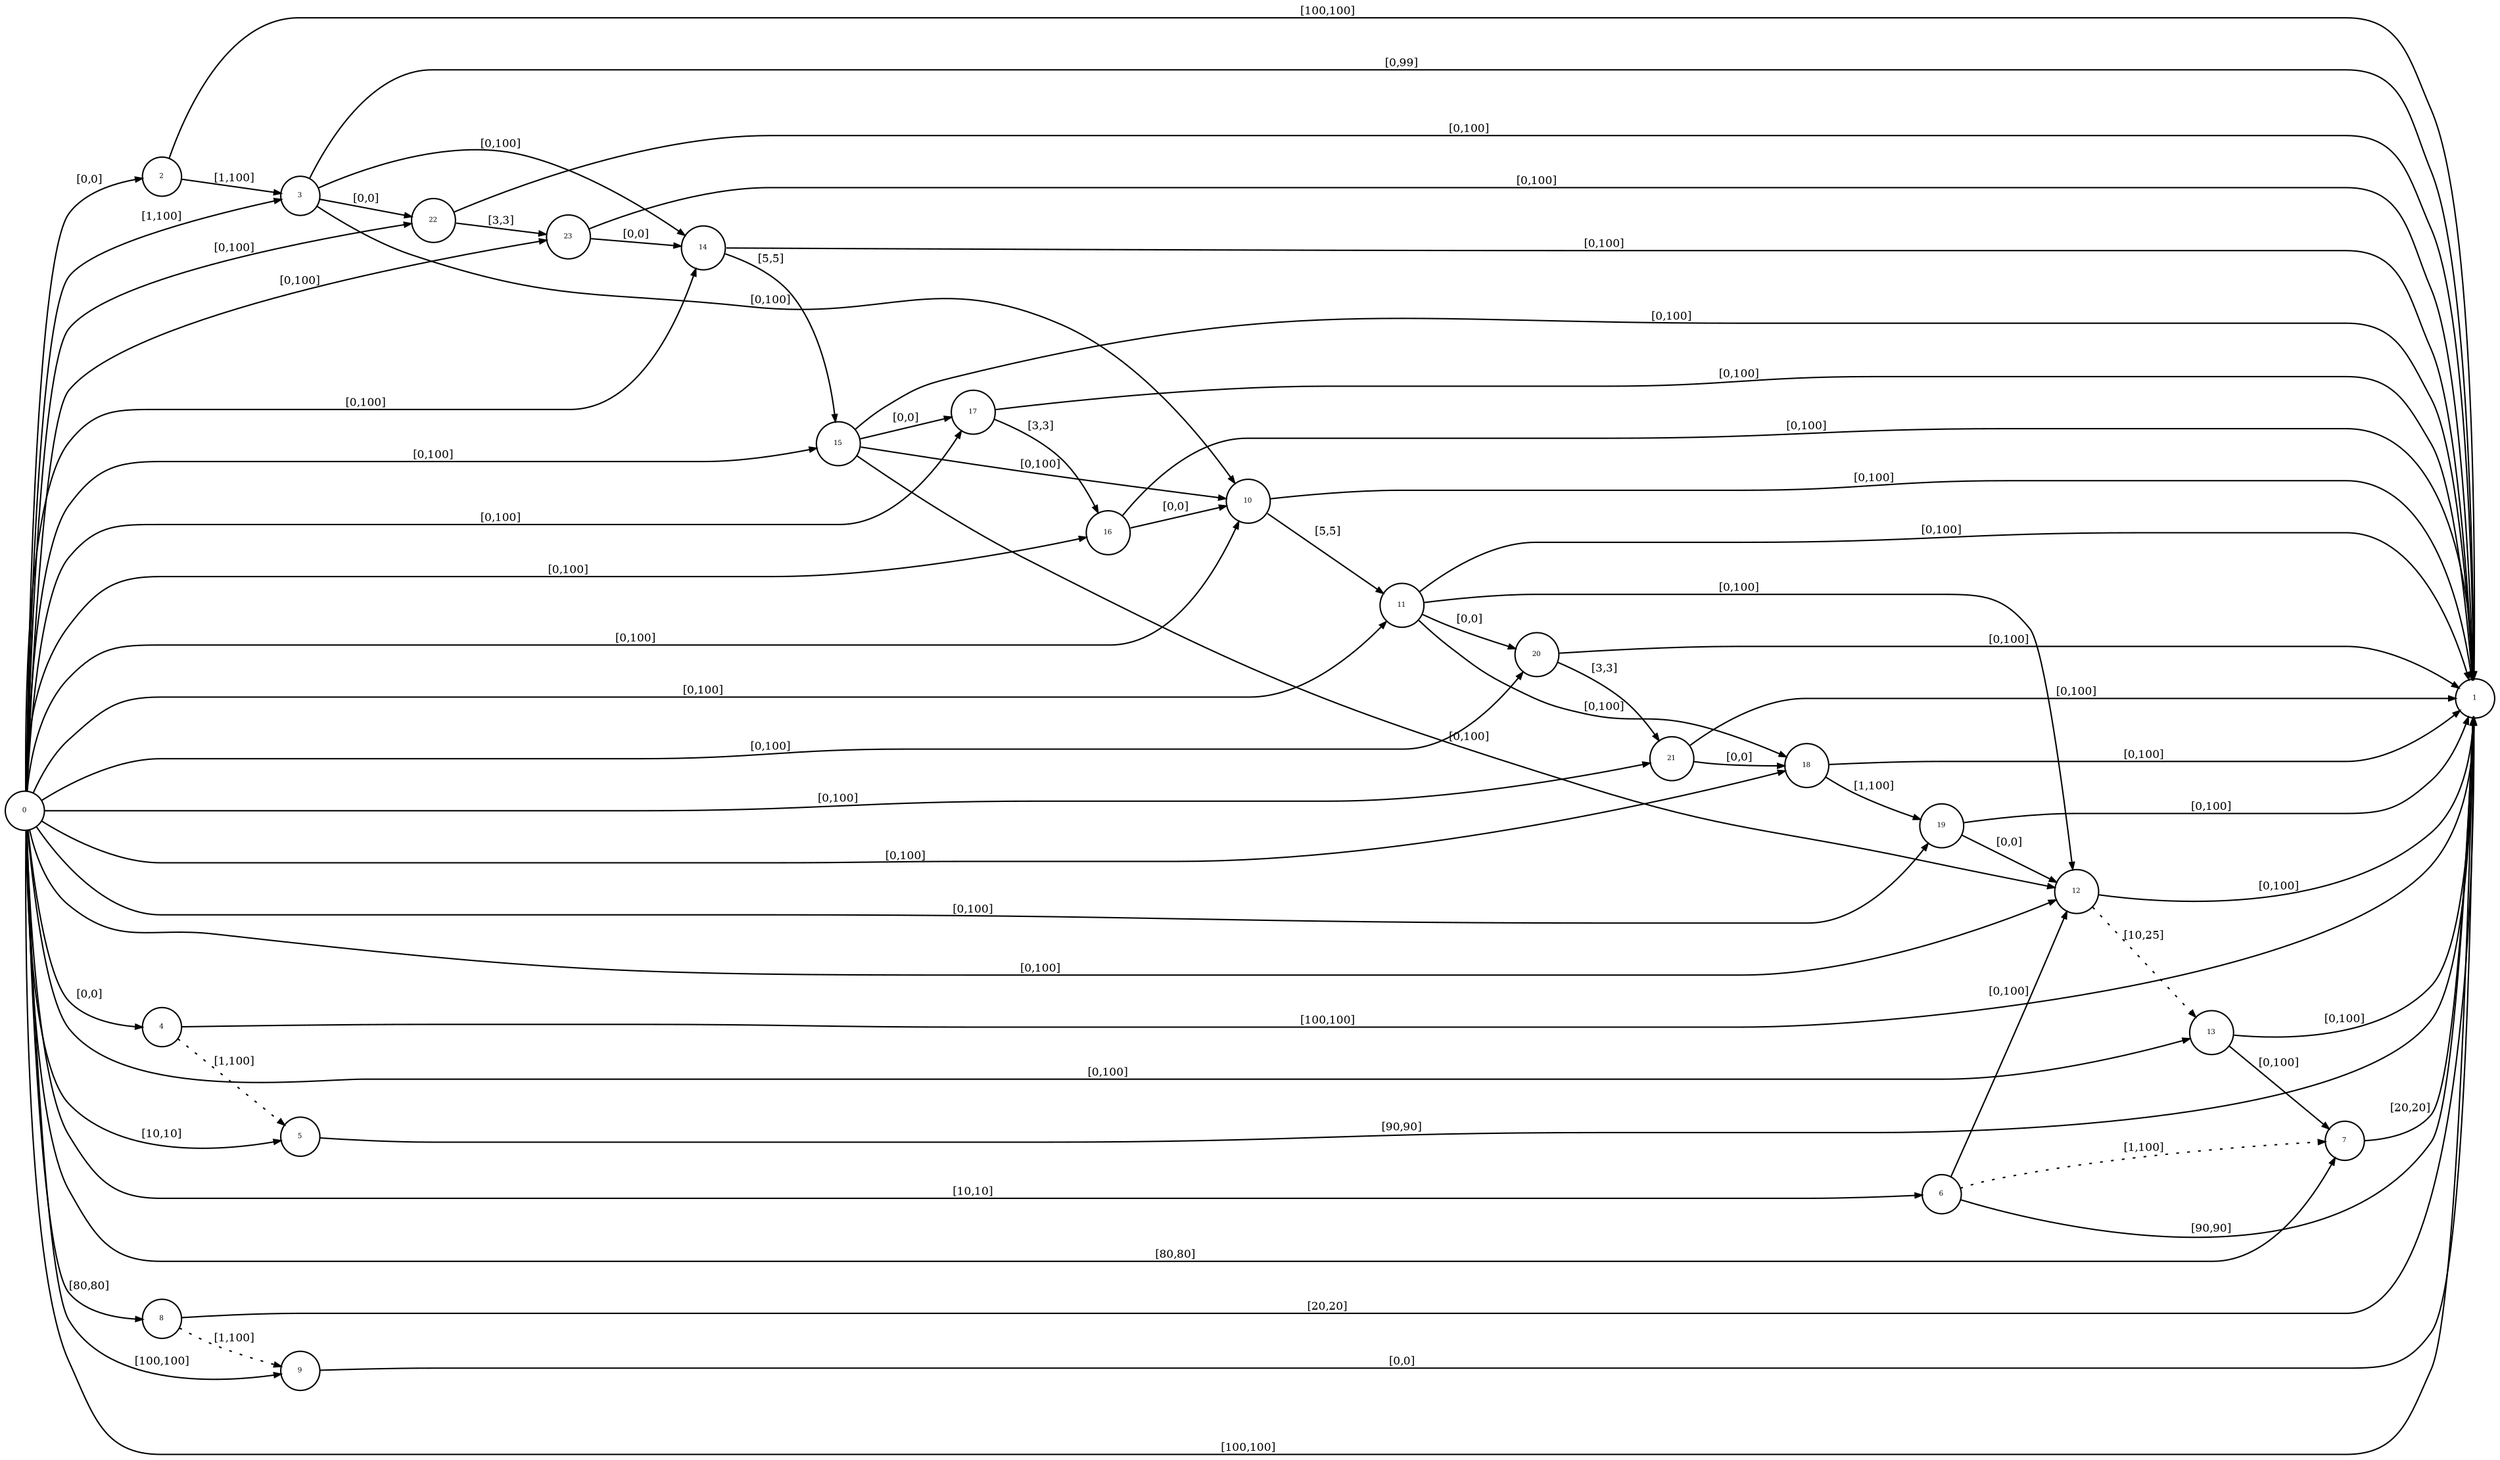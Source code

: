 digraph stnu {
	rankdir=LR;
	node [with=.2, height=.2, fontsize=5, shape=circle, style=filled, fillcolor=white];	2 -> 1 [fontsize=8, arrowsize= .5, label = "[100,100]"];
	2 -> 3 [fontsize=8, arrowsize= .5, label = "[1,100]"];
	3 -> 1 [fontsize=8, arrowsize= .5, label = "[0,99]"];
	3 -> 22 [fontsize=8, arrowsize= .5, label = "[0,0]"];
	3 -> 10 [fontsize=8, arrowsize= .5, label = "[0,100]"];
	3 -> 14 [fontsize=8, arrowsize= .5, label = "[0,100]"];
	4 -> 1 [fontsize=8, arrowsize= .5, label = "[100,100]"];
	4 -> 5 [fontsize=8, arrowsize= .5, style= dotted, label = "[1,100]"];
	5 -> 1 [fontsize=8, arrowsize= .5, label = "[90,90]"];
	6 -> 1 [fontsize=8, arrowsize= .5, label = "[90,90]"];
	6 -> 12 [fontsize=8, arrowsize= .5, label = "[0,100]"];
	6 -> 7 [fontsize=8, arrowsize= .5, style= dotted, label = "[1,100]"];
	7 -> 1 [fontsize=8, arrowsize= .5, label = "[20,20]"];
	8 -> 1 [fontsize=8, arrowsize= .5, label = "[20,20]"];
	8 -> 9 [fontsize=8, arrowsize= .5, style= dotted, label = "[1,100]"];
	9 -> 1 [fontsize=8, arrowsize= .5, label = "[0,0]"];
	10 -> 1 [fontsize=8, arrowsize= .5, label = "[0,100]"];
	10 -> 11 [fontsize=8, arrowsize= .5, label = "[5,5]"];
	11 -> 1 [fontsize=8, arrowsize= .5, label = "[0,100]"];
	11 -> 18 [fontsize=8, arrowsize= .5, label = "[0,100]"];
	11 -> 20 [fontsize=8, arrowsize= .5, label = "[0,0]"];
	11 -> 12 [fontsize=8, arrowsize= .5, label = "[0,100]"];
	12 -> 1 [fontsize=8, arrowsize= .5, label = "[0,100]"];
	12 -> 13 [fontsize=8, arrowsize= .5, style= dotted, label = "[10,25]"];
	13 -> 1 [fontsize=8, arrowsize= .5, label = "[0,100]"];
	13 -> 7 [fontsize=8, arrowsize= .5, label = "[0,100]"];
	14 -> 1 [fontsize=8, arrowsize= .5, label = "[0,100]"];
	14 -> 15 [fontsize=8, arrowsize= .5, label = "[5,5]"];
	15 -> 1 [fontsize=8, arrowsize= .5, label = "[0,100]"];
	15 -> 17 [fontsize=8, arrowsize= .5, label = "[0,0]"];
	15 -> 10 [fontsize=8, arrowsize= .5, label = "[0,100]"];
	15 -> 12 [fontsize=8, arrowsize= .5, label = "[0,100]"];
	16 -> 1 [fontsize=8, arrowsize= .5, label = "[0,100]"];
	16 -> 10 [fontsize=8, arrowsize= .5, label = "[0,0]"];
	17 -> 1 [fontsize=8, arrowsize= .5, label = "[0,100]"];
	17 -> 16 [fontsize=8, arrowsize= .5, label = "[3,3]"];
	18 -> 1 [fontsize=8, arrowsize= .5, label = "[0,100]"];
	18 -> 19 [fontsize=8, arrowsize= .5, label = "[1,100]"];
	19 -> 1 [fontsize=8, arrowsize= .5, label = "[0,100]"];
	19 -> 12 [fontsize=8, arrowsize= .5, label = "[0,0]"];
	20 -> 1 [fontsize=8, arrowsize= .5, label = "[0,100]"];
	20 -> 21 [fontsize=8, arrowsize= .5, label = "[3,3]"];
	21 -> 1 [fontsize=8, arrowsize= .5, label = "[0,100]"];
	21 -> 18 [fontsize=8, arrowsize= .5, label = "[0,0]"];
	22 -> 1 [fontsize=8, arrowsize= .5, label = "[0,100]"];
	22 -> 23 [fontsize=8, arrowsize= .5, label = "[3,3]"];
	23 -> 1 [fontsize=8, arrowsize= .5, label = "[0,100]"];
	23 -> 14 [fontsize=8, arrowsize= .5, label = "[0,0]"];
	0 -> 1 [fontsize=8, arrowsize= .5, label = "[100,100]"];
	0 -> 2 [fontsize=8, arrowsize= .5, label = "[0,0]"];
	0 -> 3 [fontsize=8, arrowsize= .5, label = "[1,100]"];
	0 -> 4 [fontsize=8, arrowsize= .5, label = "[0,0]"];
	0 -> 5 [fontsize=8, arrowsize= .5, label = "[10,10]"];
	0 -> 6 [fontsize=8, arrowsize= .5, label = "[10,10]"];
	0 -> 7 [fontsize=8, arrowsize= .5, label = "[80,80]"];
	0 -> 8 [fontsize=8, arrowsize= .5, label = "[80,80]"];
	0 -> 9 [fontsize=8, arrowsize= .5, label = "[100,100]"];
	0 -> 10 [fontsize=8, arrowsize= .5, label = "[0,100]"];
	0 -> 11 [fontsize=8, arrowsize= .5, label = "[0,100]"];
	0 -> 12 [fontsize=8, arrowsize= .5, label = "[0,100]"];
	0 -> 13 [fontsize=8, arrowsize= .5, label = "[0,100]"];
	0 -> 14 [fontsize=8, arrowsize= .5, label = "[0,100]"];
	0 -> 15 [fontsize=8, arrowsize= .5, label = "[0,100]"];
	0 -> 16 [fontsize=8, arrowsize= .5, label = "[0,100]"];
	0 -> 17 [fontsize=8, arrowsize= .5, label = "[0,100]"];
	0 -> 18 [fontsize=8, arrowsize= .5, label = "[0,100]"];
	0 -> 19 [fontsize=8, arrowsize= .5, label = "[0,100]"];
	0 -> 20 [fontsize=8, arrowsize= .5, label = "[0,100]"];
	0 -> 21 [fontsize=8, arrowsize= .5, label = "[0,100]"];
	0 -> 22 [fontsize=8, arrowsize= .5, label = "[0,100]"];
	0 -> 23 [fontsize=8, arrowsize= .5, label = "[0,100]"];

}

